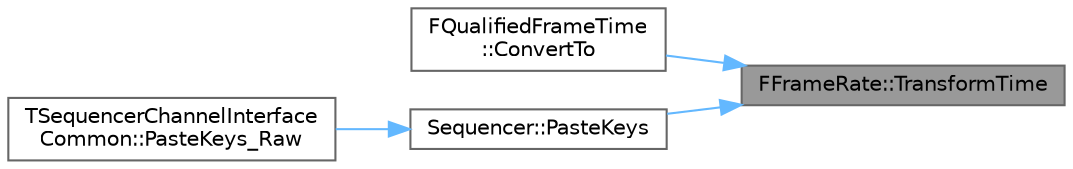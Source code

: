 digraph "FFrameRate::TransformTime"
{
 // INTERACTIVE_SVG=YES
 // LATEX_PDF_SIZE
  bgcolor="transparent";
  edge [fontname=Helvetica,fontsize=10,labelfontname=Helvetica,labelfontsize=10];
  node [fontname=Helvetica,fontsize=10,shape=box,height=0.2,width=0.4];
  rankdir="RL";
  Node1 [id="Node000001",label="FFrameRate::TransformTime",height=0.2,width=0.4,color="gray40", fillcolor="grey60", style="filled", fontcolor="black",tooltip="Convert the specified time from one framerate to another framerate."];
  Node1 -> Node2 [id="edge1_Node000001_Node000002",dir="back",color="steelblue1",style="solid",tooltip=" "];
  Node2 [id="Node000002",label="FQualifiedFrameTime\l::ConvertTo",height=0.2,width=0.4,color="grey40", fillcolor="white", style="filled",URL="$d4/df1/structFQualifiedFrameTime.html#a990d135637bedfdc7ab7c7bf9c025bcc",tooltip="Convert this frame time to a different frame rate."];
  Node1 -> Node3 [id="edge2_Node000001_Node000003",dir="back",color="steelblue1",style="solid",tooltip=" "];
  Node3 [id="Node000003",label="Sequencer::PasteKeys",height=0.2,width=0.4,color="grey40", fillcolor="white", style="filled",URL="$d5/dd3/namespaceSequencer.html#a062923d35c4c3a0d0400f3838fe5f96a",tooltip="Paste the clipboard contents onto a channel."];
  Node3 -> Node4 [id="edge3_Node000003_Node000004",dir="back",color="steelblue1",style="solid",tooltip=" "];
  Node4 [id="Node000004",label="TSequencerChannelInterface\lCommon::PasteKeys_Raw",height=0.2,width=0.4,color="grey40", fillcolor="white", style="filled",URL="$da/dae/structTSequencerChannelInterfaceCommon.html#a1a17e6615d209053517bf7da3e141f98",tooltip="Paste the specified key track into the specified channel."];
}
